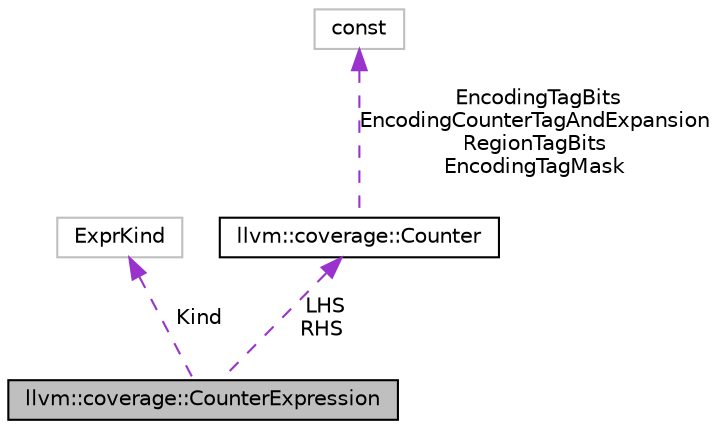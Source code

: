digraph "llvm::coverage::CounterExpression"
{
 // LATEX_PDF_SIZE
  bgcolor="transparent";
  edge [fontname="Helvetica",fontsize="10",labelfontname="Helvetica",labelfontsize="10"];
  node [fontname="Helvetica",fontsize="10",shape=record];
  Node1 [label="llvm::coverage::CounterExpression",height=0.2,width=0.4,color="black", fillcolor="grey75", style="filled", fontcolor="black",tooltip="A Counter expression is a value that represents an arithmetic operation with two counters."];
  Node2 -> Node1 [dir="back",color="darkorchid3",fontsize="10",style="dashed",label=" Kind" ,fontname="Helvetica"];
  Node2 [label="ExprKind",height=0.2,width=0.4,color="grey75",tooltip=" "];
  Node3 -> Node1 [dir="back",color="darkorchid3",fontsize="10",style="dashed",label=" LHS\nRHS" ,fontname="Helvetica"];
  Node3 [label="llvm::coverage::Counter",height=0.2,width=0.4,color="black",URL="$structllvm_1_1coverage_1_1Counter.html",tooltip="A Counter is an abstract value that describes how to compute the execution count for a region of code..."];
  Node4 -> Node3 [dir="back",color="darkorchid3",fontsize="10",style="dashed",label=" EncodingTagBits\nEncodingCounterTagAndExpansion\lRegionTagBits\nEncodingTagMask" ,fontname="Helvetica"];
  Node4 [label="const",height=0.2,width=0.4,color="grey75",tooltip=" "];
}
